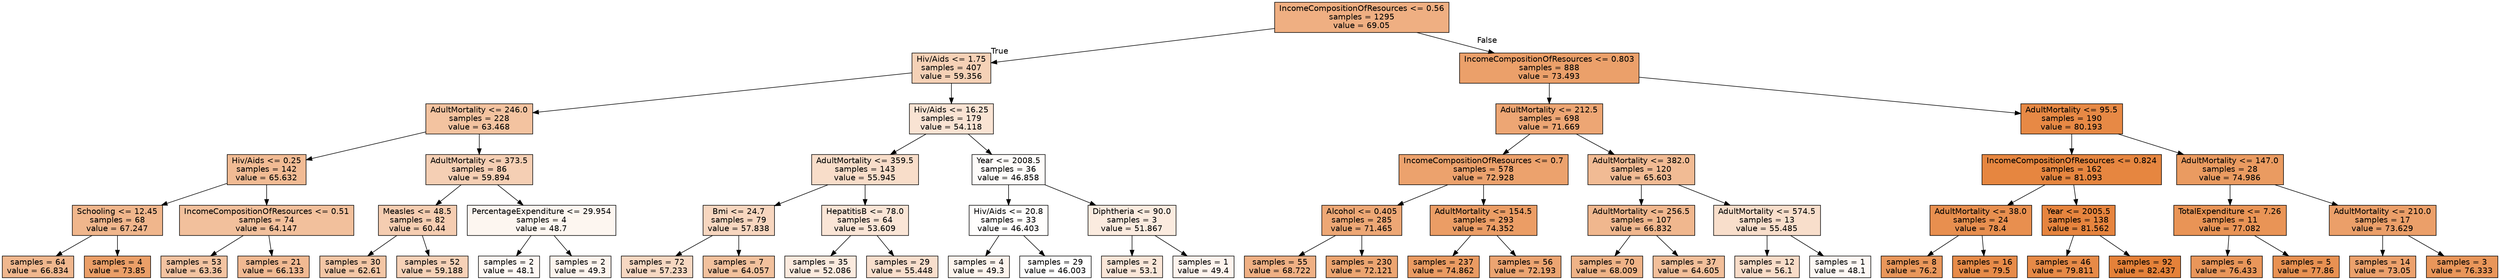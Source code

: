 digraph Tree {
node [shape=box, style="filled", color="black", fontname="helvetica"] ;
edge [fontname="helvetica"] ;
0 [label="IncomeCompositionOfResources <= 0.56\nsamples = 1295\nvalue = 69.05", fillcolor="#efaf82"] ;
1 [label="Hiv/Aids <= 1.75\nsamples = 407\nvalue = 59.356", fillcolor="#f5d1b6"] ;
0 -> 1 [labeldistance=2.5, labelangle=45, headlabel="True"] ;
2 [label="AdultMortality <= 246.0\nsamples = 228\nvalue = 63.468", fillcolor="#f3c3a0"] ;
1 -> 2 ;
3 [label="Hiv/Aids <= 0.25\nsamples = 142\nvalue = 65.632", fillcolor="#f1bb94"] ;
2 -> 3 ;
4 [label="Schooling <= 12.45\nsamples = 68\nvalue = 67.247", fillcolor="#f0b68c"] ;
3 -> 4 ;
5 [label="samples = 64\nvalue = 66.834", fillcolor="#f0b78e"] ;
4 -> 5 ;
6 [label="samples = 4\nvalue = 73.85", fillcolor="#eb9f68"] ;
4 -> 6 ;
7 [label="IncomeCompositionOfResources <= 0.51\nsamples = 74\nvalue = 64.147", fillcolor="#f2c09c"] ;
3 -> 7 ;
8 [label="samples = 53\nvalue = 63.36", fillcolor="#f3c3a1"] ;
7 -> 8 ;
9 [label="samples = 21\nvalue = 66.133", fillcolor="#f1b992"] ;
7 -> 9 ;
10 [label="AdultMortality <= 373.5\nsamples = 86\nvalue = 59.894", fillcolor="#f5cfb4"] ;
2 -> 10 ;
11 [label="Measles <= 48.5\nsamples = 82\nvalue = 60.44", fillcolor="#f5cdb1"] ;
10 -> 11 ;
12 [label="samples = 30\nvalue = 62.61", fillcolor="#f3c6a5"] ;
11 -> 12 ;
13 [label="samples = 52\nvalue = 59.188", fillcolor="#f6d1b7"] ;
11 -> 13 ;
14 [label="PercentageExpenditure <= 29.954\nsamples = 4\nvalue = 48.7", fillcolor="#fdf6f0"] ;
10 -> 14 ;
15 [label="samples = 2\nvalue = 48.1", fillcolor="#fef8f4"] ;
14 -> 15 ;
16 [label="samples = 2\nvalue = 49.3", fillcolor="#fdf4ed"] ;
14 -> 16 ;
17 [label="Hiv/Aids <= 16.25\nsamples = 179\nvalue = 54.118", fillcolor="#f9e3d3"] ;
1 -> 17 ;
18 [label="AdultMortality <= 359.5\nsamples = 143\nvalue = 55.945", fillcolor="#f8ddc9"] ;
17 -> 18 ;
19 [label="Bmi <= 24.7\nsamples = 79\nvalue = 57.838", fillcolor="#f7d6bf"] ;
18 -> 19 ;
20 [label="samples = 72\nvalue = 57.233", fillcolor="#f7d8c2"] ;
19 -> 20 ;
21 [label="samples = 7\nvalue = 64.057", fillcolor="#f2c19d"] ;
19 -> 21 ;
22 [label="HepatitisB <= 78.0\nsamples = 64\nvalue = 53.609", fillcolor="#fae5d6"] ;
18 -> 22 ;
23 [label="samples = 35\nvalue = 52.086", fillcolor="#fbeade"] ;
22 -> 23 ;
24 [label="samples = 29\nvalue = 55.448", fillcolor="#f8decc"] ;
22 -> 24 ;
25 [label="Year <= 2008.5\nsamples = 36\nvalue = 46.858", fillcolor="#fefcfa"] ;
17 -> 25 ;
26 [label="Hiv/Aids <= 20.8\nsamples = 33\nvalue = 46.403", fillcolor="#fffefd"] ;
25 -> 26 ;
27 [label="samples = 4\nvalue = 49.3", fillcolor="#fdf4ed"] ;
26 -> 27 ;
28 [label="samples = 29\nvalue = 46.003", fillcolor="#ffffff"] ;
26 -> 28 ;
29 [label="Diphtheria <= 90.0\nsamples = 3\nvalue = 51.867", fillcolor="#fbebdf"] ;
25 -> 29 ;
30 [label="samples = 2\nvalue = 53.1", fillcolor="#fae6d8"] ;
29 -> 30 ;
31 [label="samples = 1\nvalue = 49.4", fillcolor="#fdf3ed"] ;
29 -> 31 ;
32 [label="IncomeCompositionOfResources <= 0.803\nsamples = 888\nvalue = 73.493", fillcolor="#eba06a"] ;
0 -> 32 [labeldistance=2.5, labelangle=-45, headlabel="False"] ;
33 [label="AdultMortality <= 212.5\nsamples = 698\nvalue = 71.669", fillcolor="#eda674"] ;
32 -> 33 ;
34 [label="IncomeCompositionOfResources <= 0.7\nsamples = 578\nvalue = 72.928", fillcolor="#eca26d"] ;
33 -> 34 ;
35 [label="Alcohol <= 0.405\nsamples = 285\nvalue = 71.465", fillcolor="#eda775"] ;
34 -> 35 ;
36 [label="samples = 55\nvalue = 68.722", fillcolor="#efb084"] ;
35 -> 36 ;
37 [label="samples = 230\nvalue = 72.121", fillcolor="#eca571"] ;
35 -> 37 ;
38 [label="AdultMortality <= 154.5\nsamples = 293\nvalue = 74.352", fillcolor="#eb9d65"] ;
34 -> 38 ;
39 [label="samples = 237\nvalue = 74.862", fillcolor="#ea9b62"] ;
38 -> 39 ;
40 [label="samples = 56\nvalue = 72.193", fillcolor="#eca471"] ;
38 -> 40 ;
41 [label="AdultMortality <= 382.0\nsamples = 120\nvalue = 65.603", fillcolor="#f1bb94"] ;
33 -> 41 ;
42 [label="AdultMortality <= 256.5\nsamples = 107\nvalue = 66.832", fillcolor="#f0b78e"] ;
41 -> 42 ;
43 [label="samples = 70\nvalue = 68.009", fillcolor="#efb387"] ;
42 -> 43 ;
44 [label="samples = 37\nvalue = 64.605", fillcolor="#f2bf9a"] ;
42 -> 44 ;
45 [label="AdultMortality <= 574.5\nsamples = 13\nvalue = 55.485", fillcolor="#f8decb"] ;
41 -> 45 ;
46 [label="samples = 12\nvalue = 56.1", fillcolor="#f8dcc8"] ;
45 -> 46 ;
47 [label="samples = 1\nvalue = 48.1", fillcolor="#fef8f4"] ;
45 -> 47 ;
48 [label="AdultMortality <= 95.5\nsamples = 190\nvalue = 80.193", fillcolor="#e78945"] ;
32 -> 48 ;
49 [label="IncomeCompositionOfResources <= 0.824\nsamples = 162\nvalue = 81.093", fillcolor="#e68640"] ;
48 -> 49 ;
50 [label="AdultMortality <= 38.0\nsamples = 24\nvalue = 78.4", fillcolor="#e88f4f"] ;
49 -> 50 ;
51 [label="samples = 8\nvalue = 76.2", fillcolor="#e9975b"] ;
50 -> 51 ;
52 [label="samples = 16\nvalue = 79.5", fillcolor="#e78b49"] ;
50 -> 52 ;
53 [label="Year <= 2005.5\nsamples = 138\nvalue = 81.562", fillcolor="#e6843e"] ;
49 -> 53 ;
54 [label="samples = 46\nvalue = 79.811", fillcolor="#e78a47"] ;
53 -> 54 ;
55 [label="samples = 92\nvalue = 82.437", fillcolor="#e58139"] ;
53 -> 55 ;
56 [label="AdultMortality <= 147.0\nsamples = 28\nvalue = 74.986", fillcolor="#ea9b61"] ;
48 -> 56 ;
57 [label="TotalExpenditure <= 7.26\nsamples = 11\nvalue = 77.082", fillcolor="#e99456"] ;
56 -> 57 ;
58 [label="samples = 6\nvalue = 76.433", fillcolor="#e9965a"] ;
57 -> 58 ;
59 [label="samples = 5\nvalue = 77.86", fillcolor="#e89152"] ;
57 -> 59 ;
60 [label="AdultMortality <= 210.0\nsamples = 17\nvalue = 73.629", fillcolor="#eb9f69"] ;
56 -> 60 ;
61 [label="samples = 14\nvalue = 73.05", fillcolor="#eca16c"] ;
60 -> 61 ;
62 [label="samples = 3\nvalue = 76.333", fillcolor="#e9965a"] ;
60 -> 62 ;
}